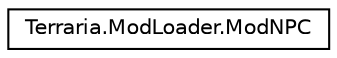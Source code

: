digraph "Graphical Class Hierarchy"
{
 // LATEX_PDF_SIZE
  edge [fontname="Helvetica",fontsize="10",labelfontname="Helvetica",labelfontsize="10"];
  node [fontname="Helvetica",fontsize="10",shape=record];
  rankdir="LR";
  Node0 [label="Terraria.ModLoader.ModNPC",height=0.2,width=0.4,color="black", fillcolor="white", style="filled",URL="$class_terraria_1_1_mod_loader_1_1_mod_n_p_c.html",tooltip="This class serves as a place for you to place all your properties and hooks for each NPC...."];
}
